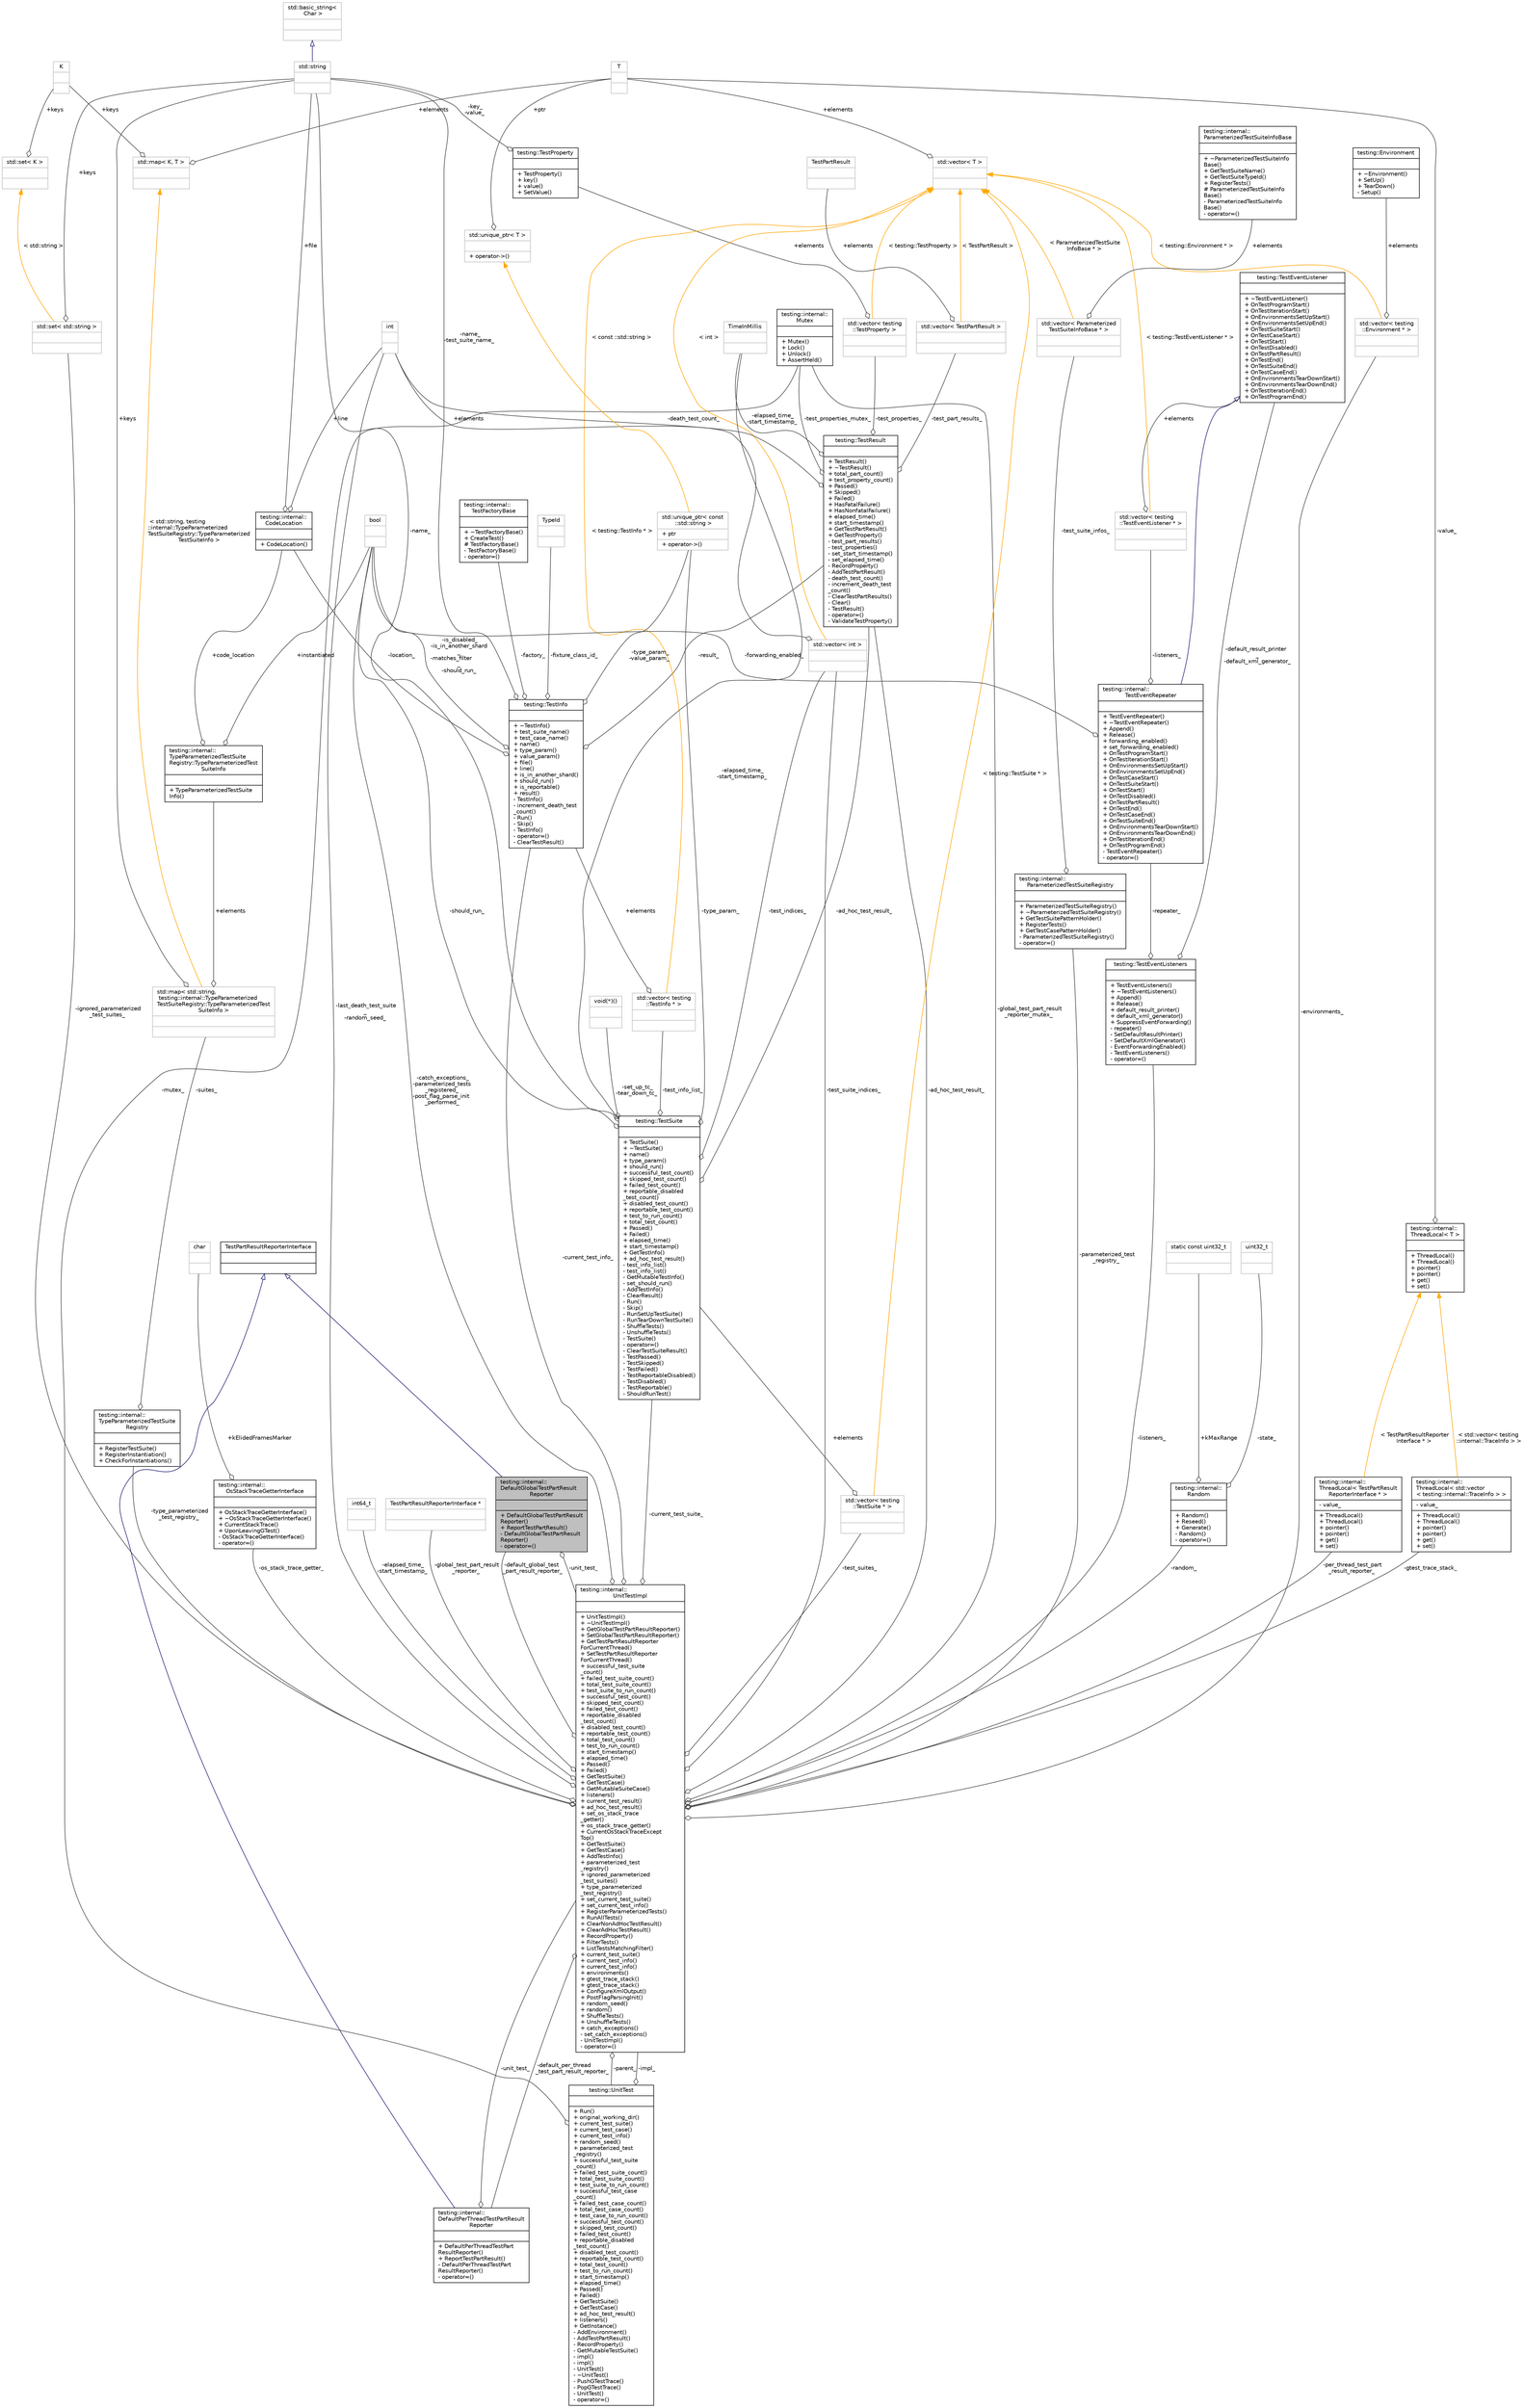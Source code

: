 digraph "testing::internal::DefaultGlobalTestPartResultReporter"
{
 // LATEX_PDF_SIZE
  bgcolor="transparent";
  edge [fontname="Helvetica",fontsize="10",labelfontname="Helvetica",labelfontsize="10"];
  node [fontname="Helvetica",fontsize="10",shape=record];
  Node1 [label="{testing::internal::\lDefaultGlobalTestPartResult\lReporter\n||+ DefaultGlobalTestPartResult\lReporter()\l+ ReportTestPartResult()\l- DefaultGlobalTestPartResult\lReporter()\l- operator=()\l}",height=0.2,width=0.4,color="black", fillcolor="grey75", style="filled", fontcolor="black",tooltip=" "];
  Node2 -> Node1 [dir="back",color="midnightblue",fontsize="10",style="solid",arrowtail="onormal",fontname="Helvetica"];
  Node2 [label="{TestPartResultReporterInterface\n||}",height=0.2,width=0.4,color="black",URL="$classTestPartResultReporterInterface.html",tooltip=" "];
  Node3 -> Node1 [color="grey25",fontsize="10",style="solid",label=" -unit_test_" ,arrowhead="odiamond",fontname="Helvetica"];
  Node3 [label="{testing::internal::\lUnitTestImpl\n||+ UnitTestImpl()\l+ ~UnitTestImpl()\l+ GetGlobalTestPartResultReporter()\l+ SetGlobalTestPartResultReporter()\l+ GetTestPartResultReporter\lForCurrentThread()\l+ SetTestPartResultReporter\lForCurrentThread()\l+ successful_test_suite\l_count()\l+ failed_test_suite_count()\l+ total_test_suite_count()\l+ test_suite_to_run_count()\l+ successful_test_count()\l+ skipped_test_count()\l+ failed_test_count()\l+ reportable_disabled\l_test_count()\l+ disabled_test_count()\l+ reportable_test_count()\l+ total_test_count()\l+ test_to_run_count()\l+ start_timestamp()\l+ elapsed_time()\l+ Passed()\l+ Failed()\l+ GetTestSuite()\l+ GetTestCase()\l+ GetMutableSuiteCase()\l+ listeners()\l+ current_test_result()\l+ ad_hoc_test_result()\l+ set_os_stack_trace\l_getter()\l+ os_stack_trace_getter()\l+ CurrentOsStackTraceExcept\lTop()\l+ GetTestSuite()\l+ GetTestCase()\l+ AddTestInfo()\l+ parameterized_test\l_registry()\l+ ignored_parameterized\l_test_suites()\l+ type_parameterized\l_test_registry()\l+ set_current_test_suite()\l+ set_current_test_info()\l+ RegisterParameterizedTests()\l+ RunAllTests()\l+ ClearNonAdHocTestResult()\l+ ClearAdHocTestResult()\l+ RecordProperty()\l+ FilterTests()\l+ ListTestsMatchingFilter()\l+ current_test_suite()\l+ current_test_info()\l+ current_test_info()\l+ environments()\l+ gtest_trace_stack()\l+ gtest_trace_stack()\l+ ConfigureXmlOutput()\l+ PostFlagParsingInit()\l+ random_seed()\l+ random()\l+ ShuffleTests()\l+ UnshuffleTests()\l+ catch_exceptions()\l- set_catch_exceptions()\l- UnitTestImpl()\l- operator=()\l}",height=0.2,width=0.4,color="black",URL="$classtesting_1_1internal_1_1UnitTestImpl.html",tooltip=" "];
  Node4 -> Node3 [color="grey25",fontsize="10",style="solid",label=" -random_" ,arrowhead="odiamond",fontname="Helvetica"];
  Node4 [label="{testing::internal::\lRandom\n||+ Random()\l+ Reseed()\l+ Generate()\l- Random()\l- operator=()\l}",height=0.2,width=0.4,color="black",URL="$classtesting_1_1internal_1_1Random.html",tooltip=" "];
  Node5 -> Node4 [color="grey25",fontsize="10",style="solid",label=" +kMaxRange" ,arrowhead="odiamond",fontname="Helvetica"];
  Node5 [label="{static const uint32_t\n||}",height=0.2,width=0.4,color="grey75",tooltip=" "];
  Node6 -> Node4 [color="grey25",fontsize="10",style="solid",label=" -state_" ,arrowhead="odiamond",fontname="Helvetica"];
  Node6 [label="{uint32_t\n||}",height=0.2,width=0.4,color="grey75",tooltip=" "];
  Node7 -> Node3 [color="grey25",fontsize="10",style="solid",label=" -ad_hoc_test_result_" ,arrowhead="odiamond",fontname="Helvetica"];
  Node7 [label="{testing::TestResult\n||+ TestResult()\l+ ~TestResult()\l+ total_part_count()\l+ test_property_count()\l+ Passed()\l+ Skipped()\l+ Failed()\l+ HasFatalFailure()\l+ HasNonfatalFailure()\l+ elapsed_time()\l+ start_timestamp()\l+ GetTestPartResult()\l+ GetTestProperty()\l- test_part_results()\l- test_properties()\l- set_start_timestamp()\l- set_elapsed_time()\l- RecordProperty()\l- AddTestPartResult()\l- death_test_count()\l- increment_death_test\l_count()\l- ClearTestPartResults()\l- Clear()\l- TestResult()\l- operator=()\l- ValidateTestProperty()\l}",height=0.2,width=0.4,color="black",URL="$classtesting_1_1TestResult.html",tooltip=" "];
  Node8 -> Node7 [color="grey25",fontsize="10",style="solid",label=" -test_properties_mutex_" ,arrowhead="odiamond",fontname="Helvetica"];
  Node8 [label="{testing::internal::\lMutex\n||+ Mutex()\l+ Lock()\l+ Unlock()\l+ AssertHeld()\l}",height=0.2,width=0.4,color="black",URL="$classtesting_1_1internal_1_1Mutex.html",tooltip=" "];
  Node9 -> Node7 [color="grey25",fontsize="10",style="solid",label=" -test_properties_" ,arrowhead="odiamond",fontname="Helvetica"];
  Node9 [label="{std::vector\< testing\l::TestProperty \>\n||}",height=0.2,width=0.4,color="grey75",tooltip=" "];
  Node10 -> Node9 [color="grey25",fontsize="10",style="solid",label=" +elements" ,arrowhead="odiamond",fontname="Helvetica"];
  Node10 [label="{testing::TestProperty\n||+ TestProperty()\l+ key()\l+ value()\l+ SetValue()\l}",height=0.2,width=0.4,color="black",URL="$classtesting_1_1TestProperty.html",tooltip=" "];
  Node11 -> Node10 [color="grey25",fontsize="10",style="solid",label=" -key_\n-value_" ,arrowhead="odiamond",fontname="Helvetica"];
  Node11 [label="{std::string\n||}",height=0.2,width=0.4,color="grey75",tooltip=" "];
  Node12 -> Node11 [dir="back",color="midnightblue",fontsize="10",style="solid",arrowtail="onormal",fontname="Helvetica"];
  Node12 [label="{std::basic_string\<\l Char \>\n||}",height=0.2,width=0.4,color="grey75",tooltip=" "];
  Node13 -> Node9 [dir="back",color="orange",fontsize="10",style="solid",label=" \< testing::TestProperty \>" ,fontname="Helvetica"];
  Node13 [label="{std::vector\< T \>\n||}",height=0.2,width=0.4,color="grey75",tooltip=" "];
  Node14 -> Node13 [color="grey25",fontsize="10",style="solid",label=" +elements" ,arrowhead="odiamond",fontname="Helvetica"];
  Node14 [label="{T\n||}",height=0.2,width=0.4,color="grey75",tooltip=" "];
  Node15 -> Node7 [color="grey25",fontsize="10",style="solid",label=" -death_test_count_" ,arrowhead="odiamond",fontname="Helvetica"];
  Node15 [label="{int\n||}",height=0.2,width=0.4,color="grey75",tooltip=" "];
  Node16 -> Node7 [color="grey25",fontsize="10",style="solid",label=" -elapsed_time_\n-start_timestamp_" ,arrowhead="odiamond",fontname="Helvetica"];
  Node16 [label="{TimeInMillis\n||}",height=0.2,width=0.4,color="grey75",tooltip=" "];
  Node17 -> Node7 [color="grey25",fontsize="10",style="solid",label=" -test_part_results_" ,arrowhead="odiamond",fontname="Helvetica"];
  Node17 [label="{std::vector\< TestPartResult \>\n||}",height=0.2,width=0.4,color="grey75",tooltip=" "];
  Node18 -> Node17 [color="grey25",fontsize="10",style="solid",label=" +elements" ,arrowhead="odiamond",fontname="Helvetica"];
  Node18 [label="{TestPartResult\n||}",height=0.2,width=0.4,color="grey75",tooltip=" "];
  Node13 -> Node17 [dir="back",color="orange",fontsize="10",style="solid",label=" \< TestPartResult \>" ,fontname="Helvetica"];
  Node19 -> Node3 [color="grey25",fontsize="10",style="solid",label=" -per_thread_test_part\l_result_reporter_" ,arrowhead="odiamond",fontname="Helvetica"];
  Node19 [label="{testing::internal::\lThreadLocal\< TestPartResult\lReporterInterface * \>\n|- value_\l|+ ThreadLocal()\l+ ThreadLocal()\l+ pointer()\l+ pointer()\l+ get()\l+ set()\l}",height=0.2,width=0.4,color="black",URL="$classtesting_1_1internal_1_1ThreadLocal.html",tooltip=" "];
  Node20 -> Node19 [dir="back",color="orange",fontsize="10",style="solid",label=" \< TestPartResultReporter\lInterface * \>" ,fontname="Helvetica"];
  Node20 [label="{testing::internal::\lThreadLocal\< T \>\n||+ ThreadLocal()\l+ ThreadLocal()\l+ pointer()\l+ pointer()\l+ get()\l+ set()\l}",height=0.2,width=0.4,color="black",URL="$classtesting_1_1internal_1_1ThreadLocal.html",tooltip=" "];
  Node14 -> Node20 [color="grey25",fontsize="10",style="solid",label=" -value_" ,arrowhead="odiamond",fontname="Helvetica"];
  Node21 -> Node3 [color="grey25",fontsize="10",style="solid",label=" -parent_" ,arrowhead="odiamond",fontname="Helvetica"];
  Node21 [label="{testing::UnitTest\n||+ Run()\l+ original_working_dir()\l+ current_test_suite()\l+ current_test_case()\l+ current_test_info()\l+ random_seed()\l+ parameterized_test\l_registry()\l+ successful_test_suite\l_count()\l+ failed_test_suite_count()\l+ total_test_suite_count()\l+ test_suite_to_run_count()\l+ successful_test_case\l_count()\l+ failed_test_case_count()\l+ total_test_case_count()\l+ test_case_to_run_count()\l+ successful_test_count()\l+ skipped_test_count()\l+ failed_test_count()\l+ reportable_disabled\l_test_count()\l+ disabled_test_count()\l+ reportable_test_count()\l+ total_test_count()\l+ test_to_run_count()\l+ start_timestamp()\l+ elapsed_time()\l+ Passed()\l+ Failed()\l+ GetTestSuite()\l+ GetTestCase()\l+ ad_hoc_test_result()\l+ listeners()\l+ GetInstance()\l- AddEnvironment()\l- AddTestPartResult()\l- RecordProperty()\l- GetMutableTestSuite()\l- impl()\l- impl()\l- UnitTest()\l- ~UnitTest()\l- PushGTestTrace()\l- PopGTestTrace()\l- UnitTest()\l- operator=()\l}",height=0.2,width=0.4,color="black",URL="$classtesting_1_1UnitTest.html",tooltip=" "];
  Node3 -> Node21 [color="grey25",fontsize="10",style="solid",label=" -impl_" ,arrowhead="odiamond",fontname="Helvetica"];
  Node8 -> Node21 [color="grey25",fontsize="10",style="solid",label=" -mutex_" ,arrowhead="odiamond",fontname="Helvetica"];
  Node22 -> Node3 [color="grey25",fontsize="10",style="solid",label=" -os_stack_trace_getter_" ,arrowhead="odiamond",fontname="Helvetica"];
  Node22 [label="{testing::internal::\lOsStackTraceGetterInterface\n||+ OsStackTraceGetterInterface()\l+ ~OsStackTraceGetterInterface()\l+ CurrentStackTrace()\l+ UponLeavingGTest()\l- OsStackTraceGetterInterface()\l- operator=()\l}",height=0.2,width=0.4,color="black",URL="$classtesting_1_1internal_1_1OsStackTraceGetterInterface.html",tooltip=" "];
  Node23 -> Node22 [color="grey25",fontsize="10",style="solid",label=" +kElidedFramesMarker" ,arrowhead="odiamond",fontname="Helvetica"];
  Node23 [label="{char\n||}",height=0.2,width=0.4,color="grey75",tooltip=" "];
  Node24 -> Node3 [color="grey25",fontsize="10",style="solid",label=" -listeners_" ,arrowhead="odiamond",fontname="Helvetica"];
  Node24 [label="{testing::TestEventListeners\n||+ TestEventListeners()\l+ ~TestEventListeners()\l+ Append()\l+ Release()\l+ default_result_printer()\l+ default_xml_generator()\l+ SuppressEventForwarding()\l- repeater()\l- SetDefaultResultPrinter()\l- SetDefaultXmlGenerator()\l- EventForwardingEnabled()\l- TestEventListeners()\l- operator=()\l}",height=0.2,width=0.4,color="black",URL="$classtesting_1_1TestEventListeners.html",tooltip=" "];
  Node25 -> Node24 [color="grey25",fontsize="10",style="solid",label=" -repeater_" ,arrowhead="odiamond",fontname="Helvetica"];
  Node25 [label="{testing::internal::\lTestEventRepeater\n||+ TestEventRepeater()\l+ ~TestEventRepeater()\l+ Append()\l+ Release()\l+ forwarding_enabled()\l+ set_forwarding_enabled()\l+ OnTestProgramStart()\l+ OnTestIterationStart()\l+ OnEnvironmentsSetUpStart()\l+ OnEnvironmentsSetUpEnd()\l+ OnTestCaseStart()\l+ OnTestSuiteStart()\l+ OnTestStart()\l+ OnTestDisabled()\l+ OnTestPartResult()\l+ OnTestEnd()\l+ OnTestCaseEnd()\l+ OnTestSuiteEnd()\l+ OnEnvironmentsTearDownStart()\l+ OnEnvironmentsTearDownEnd()\l+ OnTestIterationEnd()\l+ OnTestProgramEnd()\l- TestEventRepeater()\l- operator=()\l}",height=0.2,width=0.4,color="black",URL="$classtesting_1_1internal_1_1TestEventRepeater.html",tooltip=" "];
  Node26 -> Node25 [dir="back",color="midnightblue",fontsize="10",style="solid",arrowtail="onormal",fontname="Helvetica"];
  Node26 [label="{testing::TestEventListener\n||+ ~TestEventListener()\l+ OnTestProgramStart()\l+ OnTestIterationStart()\l+ OnEnvironmentsSetUpStart()\l+ OnEnvironmentsSetUpEnd()\l+ OnTestSuiteStart()\l+ OnTestCaseStart()\l+ OnTestStart()\l+ OnTestDisabled()\l+ OnTestPartResult()\l+ OnTestEnd()\l+ OnTestSuiteEnd()\l+ OnTestCaseEnd()\l+ OnEnvironmentsTearDownStart()\l+ OnEnvironmentsTearDownEnd()\l+ OnTestIterationEnd()\l+ OnTestProgramEnd()\l}",height=0.2,width=0.4,color="black",URL="$classtesting_1_1TestEventListener.html",tooltip=" "];
  Node27 -> Node25 [color="grey25",fontsize="10",style="solid",label=" -listeners_" ,arrowhead="odiamond",fontname="Helvetica"];
  Node27 [label="{std::vector\< testing\l::TestEventListener * \>\n||}",height=0.2,width=0.4,color="grey75",tooltip=" "];
  Node26 -> Node27 [color="grey25",fontsize="10",style="solid",label=" +elements" ,arrowhead="odiamond",fontname="Helvetica"];
  Node13 -> Node27 [dir="back",color="orange",fontsize="10",style="solid",label=" \< testing::TestEventListener * \>" ,fontname="Helvetica"];
  Node28 -> Node25 [color="grey25",fontsize="10",style="solid",label=" -forwarding_enabled_" ,arrowhead="odiamond",fontname="Helvetica"];
  Node28 [label="{bool\n||}",height=0.2,width=0.4,color="grey75",tooltip=" "];
  Node26 -> Node24 [color="grey25",fontsize="10",style="solid",label=" -default_result_printer\l_\n-default_xml_generator_" ,arrowhead="odiamond",fontname="Helvetica"];
  Node29 -> Node3 [color="grey25",fontsize="10",style="solid",label=" -elapsed_time_\n-start_timestamp_" ,arrowhead="odiamond",fontname="Helvetica"];
  Node29 [label="{int64_t\n||}",height=0.2,width=0.4,color="grey75",tooltip=" "];
  Node30 -> Node3 [color="grey25",fontsize="10",style="solid",label=" -global_test_part_result\l_reporter_" ,arrowhead="odiamond",fontname="Helvetica"];
  Node30 [label="{TestPartResultReporterInterface *\n||}",height=0.2,width=0.4,color="grey75",tooltip=" "];
  Node8 -> Node3 [color="grey25",fontsize="10",style="solid",label=" -global_test_part_result\l_reporter_mutex_" ,arrowhead="odiamond",fontname="Helvetica"];
  Node31 -> Node3 [color="grey25",fontsize="10",style="solid",label=" -ignored_parameterized\l_test_suites_" ,arrowhead="odiamond",fontname="Helvetica"];
  Node31 [label="{std::set\< std::string \>\n||}",height=0.2,width=0.4,color="grey75",tooltip=" "];
  Node11 -> Node31 [color="grey25",fontsize="10",style="solid",label=" +keys" ,arrowhead="odiamond",fontname="Helvetica"];
  Node32 -> Node31 [dir="back",color="orange",fontsize="10",style="solid",label=" \< std::string \>" ,fontname="Helvetica"];
  Node32 [label="{std::set\< K \>\n||}",height=0.2,width=0.4,color="grey75",tooltip=" "];
  Node33 -> Node32 [color="grey25",fontsize="10",style="solid",label=" +keys" ,arrowhead="odiamond",fontname="Helvetica"];
  Node33 [label="{K\n||}",height=0.2,width=0.4,color="grey75",tooltip=" "];
  Node15 -> Node3 [color="grey25",fontsize="10",style="solid",label=" -last_death_test_suite\l_\n-random_seed_" ,arrowhead="odiamond",fontname="Helvetica"];
  Node34 -> Node3 [color="grey25",fontsize="10",style="solid",label=" -type_parameterized\l_test_registry_" ,arrowhead="odiamond",fontname="Helvetica"];
  Node34 [label="{testing::internal::\lTypeParameterizedTestSuite\lRegistry\n||+ RegisterTestSuite()\l+ RegisterInstantiation()\l+ CheckForInstantiations()\l}",height=0.2,width=0.4,color="black",URL="$classtesting_1_1internal_1_1TypeParameterizedTestSuiteRegistry.html",tooltip=" "];
  Node35 -> Node34 [color="grey25",fontsize="10",style="solid",label=" -suites_" ,arrowhead="odiamond",fontname="Helvetica"];
  Node35 [label="{std::map\< std::string,\l testing::internal::TypeParameterized\lTestSuiteRegistry::TypeParameterizedTest\lSuiteInfo \>\n||}",height=0.2,width=0.4,color="grey75",tooltip=" "];
  Node36 -> Node35 [color="grey25",fontsize="10",style="solid",label=" +elements" ,arrowhead="odiamond",fontname="Helvetica"];
  Node36 [label="{testing::internal::\lTypeParameterizedTestSuite\lRegistry::TypeParameterizedTest\lSuiteInfo\n||+ TypeParameterizedTestSuite\lInfo()\l}",height=0.2,width=0.4,color="black",URL="$structtesting_1_1internal_1_1TypeParameterizedTestSuiteRegistry_1_1TypeParameterizedTestSuiteInfo.html",tooltip=" "];
  Node37 -> Node36 [color="grey25",fontsize="10",style="solid",label=" +code_location" ,arrowhead="odiamond",fontname="Helvetica"];
  Node37 [label="{testing::internal::\lCodeLocation\n||+ CodeLocation()\l}",height=0.2,width=0.4,color="black",URL="$structtesting_1_1internal_1_1CodeLocation.html",tooltip=" "];
  Node15 -> Node37 [color="grey25",fontsize="10",style="solid",label=" +line" ,arrowhead="odiamond",fontname="Helvetica"];
  Node11 -> Node37 [color="grey25",fontsize="10",style="solid",label=" +file" ,arrowhead="odiamond",fontname="Helvetica"];
  Node28 -> Node36 [color="grey25",fontsize="10",style="solid",label=" +instantiated" ,arrowhead="odiamond",fontname="Helvetica"];
  Node11 -> Node35 [color="grey25",fontsize="10",style="solid",label=" +keys" ,arrowhead="odiamond",fontname="Helvetica"];
  Node38 -> Node35 [dir="back",color="orange",fontsize="10",style="solid",label=" \< std::string, testing\l::internal::TypeParameterized\lTestSuiteRegistry::TypeParameterized\lTestSuiteInfo \>" ,fontname="Helvetica"];
  Node38 [label="{std::map\< K, T \>\n||}",height=0.2,width=0.4,color="grey75",tooltip=" "];
  Node33 -> Node38 [color="grey25",fontsize="10",style="solid",label=" +keys" ,arrowhead="odiamond",fontname="Helvetica"];
  Node14 -> Node38 [color="grey25",fontsize="10",style="solid",label=" +elements" ,arrowhead="odiamond",fontname="Helvetica"];
  Node28 -> Node3 [color="grey25",fontsize="10",style="solid",label=" -catch_exceptions_\n-parameterized_tests\l_registered_\n-post_flag_parse_init\l_performed_" ,arrowhead="odiamond",fontname="Helvetica"];
  Node39 -> Node3 [color="grey25",fontsize="10",style="solid",label=" -parameterized_test\l_registry_" ,arrowhead="odiamond",fontname="Helvetica"];
  Node39 [label="{testing::internal::\lParameterizedTestSuiteRegistry\n||+ ParameterizedTestSuiteRegistry()\l+ ~ParameterizedTestSuiteRegistry()\l+ GetTestSuitePatternHolder()\l+ RegisterTests()\l+ GetTestCasePatternHolder()\l- ParameterizedTestSuiteRegistry()\l- operator=()\l}",height=0.2,width=0.4,color="black",URL="$classtesting_1_1internal_1_1ParameterizedTestSuiteRegistry.html",tooltip=" "];
  Node40 -> Node39 [color="grey25",fontsize="10",style="solid",label=" -test_suite_infos_" ,arrowhead="odiamond",fontname="Helvetica"];
  Node40 [label="{std::vector\< Parameterized\lTestSuiteInfoBase * \>\n||}",height=0.2,width=0.4,color="grey75",tooltip=" "];
  Node41 -> Node40 [color="grey25",fontsize="10",style="solid",label=" +elements" ,arrowhead="odiamond",fontname="Helvetica"];
  Node41 [label="{testing::internal::\lParameterizedTestSuiteInfoBase\n||+ ~ParameterizedTestSuiteInfo\lBase()\l+ GetTestSuiteName()\l+ GetTestSuiteTypeId()\l+ RegisterTests()\l# ParameterizedTestSuiteInfo\lBase()\l- ParameterizedTestSuiteInfo\lBase()\l- operator=()\l}",height=0.2,width=0.4,color="black",URL="$classtesting_1_1internal_1_1ParameterizedTestSuiteInfoBase.html",tooltip=" "];
  Node13 -> Node40 [dir="back",color="orange",fontsize="10",style="solid",label=" \< ParameterizedTestSuite\lInfoBase * \>" ,fontname="Helvetica"];
  Node1 -> Node3 [color="grey25",fontsize="10",style="solid",label=" -default_global_test\l_part_result_reporter_" ,arrowhead="odiamond",fontname="Helvetica"];
  Node42 -> Node3 [color="grey25",fontsize="10",style="solid",label=" -test_suite_indices_" ,arrowhead="odiamond",fontname="Helvetica"];
  Node42 [label="{std::vector\< int \>\n||}",height=0.2,width=0.4,color="grey75",tooltip=" "];
  Node15 -> Node42 [color="grey25",fontsize="10",style="solid",label=" +elements" ,arrowhead="odiamond",fontname="Helvetica"];
  Node13 -> Node42 [dir="back",color="orange",fontsize="10",style="solid",label=" \< int \>" ,fontname="Helvetica"];
  Node43 -> Node3 [color="grey25",fontsize="10",style="solid",label=" -environments_" ,arrowhead="odiamond",fontname="Helvetica"];
  Node43 [label="{std::vector\< testing\l::Environment * \>\n||}",height=0.2,width=0.4,color="grey75",tooltip=" "];
  Node44 -> Node43 [color="grey25",fontsize="10",style="solid",label=" +elements" ,arrowhead="odiamond",fontname="Helvetica"];
  Node44 [label="{testing::Environment\n||+ ~Environment()\l+ SetUp()\l+ TearDown()\l- Setup()\l}",height=0.2,width=0.4,color="black",URL="$classtesting_1_1Environment.html",tooltip=" "];
  Node13 -> Node43 [dir="back",color="orange",fontsize="10",style="solid",label=" \< testing::Environment * \>" ,fontname="Helvetica"];
  Node45 -> Node3 [color="grey25",fontsize="10",style="solid",label=" -default_per_thread\l_test_part_result_reporter_" ,arrowhead="odiamond",fontname="Helvetica"];
  Node45 [label="{testing::internal::\lDefaultPerThreadTestPartResult\lReporter\n||+ DefaultPerThreadTestPart\lResultReporter()\l+ ReportTestPartResult()\l- DefaultPerThreadTestPart\lResultReporter()\l- operator=()\l}",height=0.2,width=0.4,color="black",URL="$classtesting_1_1internal_1_1DefaultPerThreadTestPartResultReporter.html",tooltip=" "];
  Node2 -> Node45 [dir="back",color="midnightblue",fontsize="10",style="solid",arrowtail="onormal",fontname="Helvetica"];
  Node3 -> Node45 [color="grey25",fontsize="10",style="solid",label=" -unit_test_" ,arrowhead="odiamond",fontname="Helvetica"];
  Node46 -> Node3 [color="grey25",fontsize="10",style="solid",label=" -gtest_trace_stack_" ,arrowhead="odiamond",fontname="Helvetica"];
  Node46 [label="{testing::internal::\lThreadLocal\< std::vector\l\< testing::internal::TraceInfo \> \>\n|- value_\l|+ ThreadLocal()\l+ ThreadLocal()\l+ pointer()\l+ pointer()\l+ get()\l+ set()\l}",height=0.2,width=0.4,color="black",URL="$classtesting_1_1internal_1_1ThreadLocal.html",tooltip=" "];
  Node20 -> Node46 [dir="back",color="orange",fontsize="10",style="solid",label=" \< std::vector\< testing\l::internal::TraceInfo \> \>" ,fontname="Helvetica"];
  Node47 -> Node3 [color="grey25",fontsize="10",style="solid",label=" -current_test_suite_" ,arrowhead="odiamond",fontname="Helvetica"];
  Node47 [label="{testing::TestSuite\n||+ TestSuite()\l+ ~TestSuite()\l+ name()\l+ type_param()\l+ should_run()\l+ successful_test_count()\l+ skipped_test_count()\l+ failed_test_count()\l+ reportable_disabled\l_test_count()\l+ disabled_test_count()\l+ reportable_test_count()\l+ test_to_run_count()\l+ total_test_count()\l+ Passed()\l+ Failed()\l+ elapsed_time()\l+ start_timestamp()\l+ GetTestInfo()\l+ ad_hoc_test_result()\l- test_info_list()\l- test_info_list()\l- GetMutableTestInfo()\l- set_should_run()\l- AddTestInfo()\l- ClearResult()\l- Run()\l- Skip()\l- RunSetUpTestSuite()\l- RunTearDownTestSuite()\l- ShuffleTests()\l- UnshuffleTests()\l- TestSuite()\l- operator=()\l- ClearTestSuiteResult()\l- TestPassed()\l- TestSkipped()\l- TestFailed()\l- TestReportableDisabled()\l- TestDisabled()\l- TestReportable()\l- ShouldRunTest()\l}",height=0.2,width=0.4,color="black",URL="$classtesting_1_1TestSuite.html",tooltip=" "];
  Node7 -> Node47 [color="grey25",fontsize="10",style="solid",label=" -ad_hoc_test_result_" ,arrowhead="odiamond",fontname="Helvetica"];
  Node48 -> Node47 [color="grey25",fontsize="10",style="solid",label=" -test_info_list_" ,arrowhead="odiamond",fontname="Helvetica"];
  Node48 [label="{std::vector\< testing\l::TestInfo * \>\n||}",height=0.2,width=0.4,color="grey75",tooltip=" "];
  Node49 -> Node48 [color="grey25",fontsize="10",style="solid",label=" +elements" ,arrowhead="odiamond",fontname="Helvetica"];
  Node49 [label="{testing::TestInfo\n||+ ~TestInfo()\l+ test_suite_name()\l+ test_case_name()\l+ name()\l+ type_param()\l+ value_param()\l+ file()\l+ line()\l+ is_in_another_shard()\l+ should_run()\l+ is_reportable()\l+ result()\l- TestInfo()\l- increment_death_test\l_count()\l- Run()\l- Skip()\l- TestInfo()\l- operator=()\l- ClearTestResult()\l}",height=0.2,width=0.4,color="black",URL="$classtesting_1_1TestInfo.html",tooltip=" "];
  Node7 -> Node49 [color="grey25",fontsize="10",style="solid",label=" -result_" ,arrowhead="odiamond",fontname="Helvetica"];
  Node50 -> Node49 [color="grey25",fontsize="10",style="solid",label=" -type_param_\n-value_param_" ,arrowhead="odiamond",fontname="Helvetica"];
  Node50 [label="{std::unique_ptr\< const\l ::std::string \>\n|+ ptr\l|+ operator-\>()\l}",height=0.2,width=0.4,color="grey75",tooltip=" "];
  Node51 -> Node50 [dir="back",color="orange",fontsize="10",style="solid",label=" \< const ::std::string \>" ,fontname="Helvetica"];
  Node51 [label="{std::unique_ptr\< T \>\n||+ operator-\>()\l}",height=0.2,width=0.4,color="grey75",tooltip=" "];
  Node14 -> Node51 [color="grey25",fontsize="10",style="solid",label=" +ptr" ,arrowhead="odiamond",fontname="Helvetica"];
  Node52 -> Node49 [color="grey25",fontsize="10",style="solid",label=" -factory_" ,arrowhead="odiamond",fontname="Helvetica"];
  Node52 [label="{testing::internal::\lTestFactoryBase\n||+ ~TestFactoryBase()\l+ CreateTest()\l# TestFactoryBase()\l- TestFactoryBase()\l- operator=()\l}",height=0.2,width=0.4,color="black",URL="$classtesting_1_1internal_1_1TestFactoryBase.html",tooltip=" "];
  Node37 -> Node49 [color="grey25",fontsize="10",style="solid",label=" -location_" ,arrowhead="odiamond",fontname="Helvetica"];
  Node28 -> Node49 [color="grey25",fontsize="10",style="solid",label=" -is_disabled_\n-is_in_another_shard\l_\n-matches_filter\l_\n-should_run_" ,arrowhead="odiamond",fontname="Helvetica"];
  Node11 -> Node49 [color="grey25",fontsize="10",style="solid",label=" -name_\n-test_suite_name_" ,arrowhead="odiamond",fontname="Helvetica"];
  Node53 -> Node49 [color="grey25",fontsize="10",style="solid",label=" -fixture_class_id_" ,arrowhead="odiamond",fontname="Helvetica"];
  Node53 [label="{TypeId\n||}",height=0.2,width=0.4,color="grey75",tooltip=" "];
  Node13 -> Node48 [dir="back",color="orange",fontsize="10",style="solid",label=" \< testing::TestInfo * \>" ,fontname="Helvetica"];
  Node50 -> Node47 [color="grey25",fontsize="10",style="solid",label=" -type_param_" ,arrowhead="odiamond",fontname="Helvetica"];
  Node54 -> Node47 [color="grey25",fontsize="10",style="solid",label=" -set_up_tc_\n-tear_down_tc_" ,arrowhead="odiamond",fontname="Helvetica"];
  Node54 [label="{void(*)()\n||}",height=0.2,width=0.4,color="grey75",tooltip=" "];
  Node28 -> Node47 [color="grey25",fontsize="10",style="solid",label=" -should_run_" ,arrowhead="odiamond",fontname="Helvetica"];
  Node11 -> Node47 [color="grey25",fontsize="10",style="solid",label=" -name_" ,arrowhead="odiamond",fontname="Helvetica"];
  Node16 -> Node47 [color="grey25",fontsize="10",style="solid",label=" -elapsed_time_\n-start_timestamp_" ,arrowhead="odiamond",fontname="Helvetica"];
  Node42 -> Node47 [color="grey25",fontsize="10",style="solid",label=" -test_indices_" ,arrowhead="odiamond",fontname="Helvetica"];
  Node55 -> Node3 [color="grey25",fontsize="10",style="solid",label=" -test_suites_" ,arrowhead="odiamond",fontname="Helvetica"];
  Node55 [label="{std::vector\< testing\l::TestSuite * \>\n||}",height=0.2,width=0.4,color="grey75",tooltip=" "];
  Node47 -> Node55 [color="grey25",fontsize="10",style="solid",label=" +elements" ,arrowhead="odiamond",fontname="Helvetica"];
  Node13 -> Node55 [dir="back",color="orange",fontsize="10",style="solid",label=" \< testing::TestSuite * \>" ,fontname="Helvetica"];
  Node49 -> Node3 [color="grey25",fontsize="10",style="solid",label=" -current_test_info_" ,arrowhead="odiamond",fontname="Helvetica"];
}
